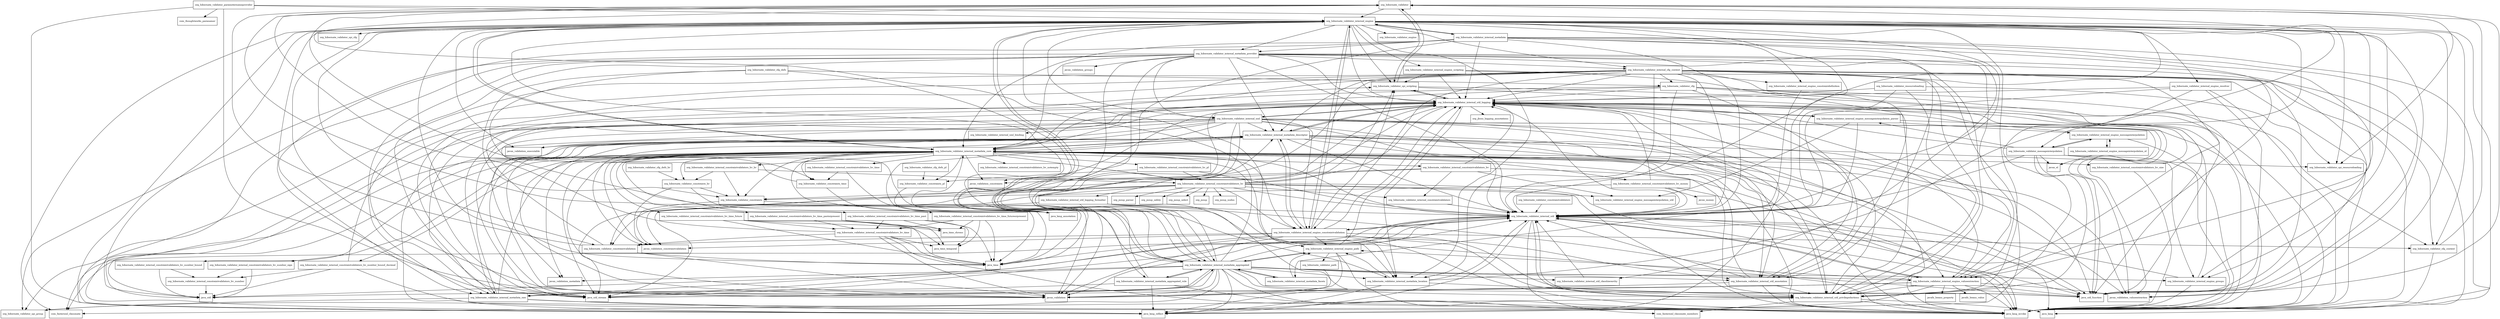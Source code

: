 digraph hibernate_validator_6_0_8_Final_package_dependencies {
  node [shape = box, fontsize=10.0];
  org_hibernate_validator -> java_time;
  org_hibernate_validator -> javax_validation;
  org_hibernate_validator -> javax_validation_valueextraction;
  org_hibernate_validator -> org_hibernate_validator_internal_engine;
  org_hibernate_validator -> org_hibernate_validator_spi_resourceloading;
  org_hibernate_validator -> org_hibernate_validator_spi_scripting;
  org_hibernate_validator_cfg -> java_lang_invoke;
  org_hibernate_validator_cfg -> java_util_function;
  org_hibernate_validator_cfg -> java_util_stream;
  org_hibernate_validator_cfg -> org_hibernate_validator_cfg_context;
  org_hibernate_validator_cfg -> org_hibernate_validator_internal_metadata_core;
  org_hibernate_validator_cfg -> org_hibernate_validator_internal_util;
  org_hibernate_validator_cfg -> org_hibernate_validator_internal_util_annotation;
  org_hibernate_validator_cfg -> org_hibernate_validator_internal_util_logging;
  org_hibernate_validator_cfg_context -> java_lang;
  org_hibernate_validator_cfg_context -> org_hibernate_validator;
  org_hibernate_validator_cfg_defs -> javax_validation_constraints;
  org_hibernate_validator_cfg_defs -> org_hibernate_validator_cfg;
  org_hibernate_validator_cfg_defs -> org_hibernate_validator_constraints;
  org_hibernate_validator_cfg_defs -> org_hibernate_validator_constraints_time;
  org_hibernate_validator_cfg_defs_br -> org_hibernate_validator_constraints_br;
  org_hibernate_validator_cfg_defs_pl -> org_hibernate_validator_constraints_pl;
  org_hibernate_validator_constraints -> java_lang_annotation;
  org_hibernate_validator_constraints -> javax_validation_constraintvalidation;
  org_hibernate_validator_constraints_br -> java_lang_annotation;
  org_hibernate_validator_constraints_br -> javax_validation_constraintvalidation;
  org_hibernate_validator_constraints_br -> org_hibernate_validator_constraints;
  org_hibernate_validator_constraints_pl -> java_lang_annotation;
  org_hibernate_validator_constraints_time -> java_lang_annotation;
  org_hibernate_validator_constraints_time -> org_hibernate_validator;
  org_hibernate_validator_constraintvalidation -> java_time;
  org_hibernate_validator_constraintvalidation -> javax_validation;
  org_hibernate_validator_constraintvalidation -> org_hibernate_validator;
  org_hibernate_validator_constraintvalidation -> org_hibernate_validator_spi_scripting;
  org_hibernate_validator_constraintvalidators -> org_hibernate_validator_internal_util;
  org_hibernate_validator_internal_cfg_context -> java_lang_invoke;
  org_hibernate_validator_internal_cfg_context -> java_lang_reflect;
  org_hibernate_validator_internal_cfg_context -> java_util_function;
  org_hibernate_validator_internal_cfg_context -> java_util_stream;
  org_hibernate_validator_internal_cfg_context -> org_hibernate_validator_cfg;
  org_hibernate_validator_internal_cfg_context -> org_hibernate_validator_cfg_context;
  org_hibernate_validator_internal_cfg_context -> org_hibernate_validator_internal_engine_constraintdefinition;
  org_hibernate_validator_internal_cfg_context -> org_hibernate_validator_internal_engine_constraintvalidation;
  org_hibernate_validator_internal_cfg_context -> org_hibernate_validator_internal_engine_valueextraction;
  org_hibernate_validator_internal_cfg_context -> org_hibernate_validator_internal_metadata_aggregated;
  org_hibernate_validator_internal_cfg_context -> org_hibernate_validator_internal_metadata_core;
  org_hibernate_validator_internal_cfg_context -> org_hibernate_validator_internal_metadata_descriptor;
  org_hibernate_validator_internal_cfg_context -> org_hibernate_validator_internal_metadata_location;
  org_hibernate_validator_internal_cfg_context -> org_hibernate_validator_internal_metadata_raw;
  org_hibernate_validator_internal_cfg_context -> org_hibernate_validator_internal_util;
  org_hibernate_validator_internal_cfg_context -> org_hibernate_validator_internal_util_annotation;
  org_hibernate_validator_internal_cfg_context -> org_hibernate_validator_internal_util_logging;
  org_hibernate_validator_internal_cfg_context -> org_hibernate_validator_internal_util_privilegedactions;
  org_hibernate_validator_internal_cfg_context -> org_hibernate_validator_spi_group;
  org_hibernate_validator_internal_constraintvalidators -> org_hibernate_validator_internal_util;
  org_hibernate_validator_internal_constraintvalidators_bv -> java_lang_invoke;
  org_hibernate_validator_internal_constraintvalidators_bv -> javax_validation_constraints;
  org_hibernate_validator_internal_constraintvalidators_bv -> org_hibernate_validator_constraintvalidation;
  org_hibernate_validator_internal_constraintvalidators_bv -> org_hibernate_validator_internal_constraintvalidators;
  org_hibernate_validator_internal_constraintvalidators_bv -> org_hibernate_validator_internal_engine_messageinterpolation_util;
  org_hibernate_validator_internal_constraintvalidators_bv -> org_hibernate_validator_internal_util_logging;
  org_hibernate_validator_internal_constraintvalidators_bv_money -> java_lang_invoke;
  org_hibernate_validator_internal_constraintvalidators_bv_money -> javax_money;
  org_hibernate_validator_internal_constraintvalidators_bv_money -> org_hibernate_validator_constraints;
  org_hibernate_validator_internal_constraintvalidators_bv_money -> org_hibernate_validator_internal_util;
  org_hibernate_validator_internal_constraintvalidators_bv_money -> org_hibernate_validator_internal_util_logging;
  org_hibernate_validator_internal_constraintvalidators_bv_number -> java_util;
  org_hibernate_validator_internal_constraintvalidators_bv_number_bound -> java_util;
  org_hibernate_validator_internal_constraintvalidators_bv_number_bound -> org_hibernate_validator_internal_constraintvalidators_bv_number;
  org_hibernate_validator_internal_constraintvalidators_bv_number_bound_decimal -> java_lang_invoke;
  org_hibernate_validator_internal_constraintvalidators_bv_number_bound_decimal -> java_util;
  org_hibernate_validator_internal_constraintvalidators_bv_number_bound_decimal -> org_hibernate_validator_internal_constraintvalidators_bv_number;
  org_hibernate_validator_internal_constraintvalidators_bv_number_bound_decimal -> org_hibernate_validator_internal_util_logging;
  org_hibernate_validator_internal_constraintvalidators_bv_number_sign -> java_util;
  org_hibernate_validator_internal_constraintvalidators_bv_number_sign -> org_hibernate_validator_internal_constraintvalidators_bv_number;
  org_hibernate_validator_internal_constraintvalidators_bv_size -> java_lang_invoke;
  org_hibernate_validator_internal_constraintvalidators_bv_size -> org_hibernate_validator_internal_util_logging;
  org_hibernate_validator_internal_constraintvalidators_bv_time -> java_lang_invoke;
  org_hibernate_validator_internal_constraintvalidators_bv_time -> java_time;
  org_hibernate_validator_internal_constraintvalidators_bv_time -> java_time_temporal;
  org_hibernate_validator_internal_constraintvalidators_bv_time -> javax_validation;
  org_hibernate_validator_internal_constraintvalidators_bv_time -> org_hibernate_validator_constraintvalidation;
  org_hibernate_validator_internal_constraintvalidators_bv_time -> org_hibernate_validator_internal_util_logging;
  org_hibernate_validator_internal_constraintvalidators_bv_time_future -> java_time;
  org_hibernate_validator_internal_constraintvalidators_bv_time_future -> java_time_chrono;
  org_hibernate_validator_internal_constraintvalidators_bv_time_future -> java_time_temporal;
  org_hibernate_validator_internal_constraintvalidators_bv_time_future -> org_hibernate_validator_internal_constraintvalidators_bv_time;
  org_hibernate_validator_internal_constraintvalidators_bv_time_futureorpresent -> java_time;
  org_hibernate_validator_internal_constraintvalidators_bv_time_futureorpresent -> java_time_chrono;
  org_hibernate_validator_internal_constraintvalidators_bv_time_futureorpresent -> java_time_temporal;
  org_hibernate_validator_internal_constraintvalidators_bv_time_futureorpresent -> org_hibernate_validator_internal_constraintvalidators_bv_time;
  org_hibernate_validator_internal_constraintvalidators_bv_time_past -> java_time;
  org_hibernate_validator_internal_constraintvalidators_bv_time_past -> java_time_chrono;
  org_hibernate_validator_internal_constraintvalidators_bv_time_past -> java_time_temporal;
  org_hibernate_validator_internal_constraintvalidators_bv_time_past -> org_hibernate_validator_internal_constraintvalidators_bv_time;
  org_hibernate_validator_internal_constraintvalidators_bv_time_pastorpresent -> java_time;
  org_hibernate_validator_internal_constraintvalidators_bv_time_pastorpresent -> java_time_chrono;
  org_hibernate_validator_internal_constraintvalidators_bv_time_pastorpresent -> java_time_temporal;
  org_hibernate_validator_internal_constraintvalidators_bv_time_pastorpresent -> org_hibernate_validator_internal_constraintvalidators_bv_time;
  org_hibernate_validator_internal_constraintvalidators_hv -> java_lang_invoke;
  org_hibernate_validator_internal_constraintvalidators_hv -> java_util_function;
  org_hibernate_validator_internal_constraintvalidators_hv -> java_util_stream;
  org_hibernate_validator_internal_constraintvalidators_hv -> javax_validation_constraintvalidation;
  org_hibernate_validator_internal_constraintvalidators_hv -> org_hibernate_validator_constraints;
  org_hibernate_validator_internal_constraintvalidators_hv -> org_hibernate_validator_constraintvalidation;
  org_hibernate_validator_internal_constraintvalidators_hv -> org_hibernate_validator_internal_constraintvalidators;
  org_hibernate_validator_internal_constraintvalidators_hv -> org_hibernate_validator_internal_engine_constraintvalidation;
  org_hibernate_validator_internal_constraintvalidators_hv -> org_hibernate_validator_internal_engine_messageinterpolation_util;
  org_hibernate_validator_internal_constraintvalidators_hv -> org_hibernate_validator_internal_util;
  org_hibernate_validator_internal_constraintvalidators_hv -> org_hibernate_validator_internal_util_logging;
  org_hibernate_validator_internal_constraintvalidators_hv -> org_hibernate_validator_spi_scripting;
  org_hibernate_validator_internal_constraintvalidators_hv -> org_jsoup;
  org_hibernate_validator_internal_constraintvalidators_hv -> org_jsoup_nodes;
  org_hibernate_validator_internal_constraintvalidators_hv -> org_jsoup_parser;
  org_hibernate_validator_internal_constraintvalidators_hv -> org_jsoup_safety;
  org_hibernate_validator_internal_constraintvalidators_hv -> org_jsoup_select;
  org_hibernate_validator_internal_constraintvalidators_hv_br -> org_hibernate_validator_constraints;
  org_hibernate_validator_internal_constraintvalidators_hv_br -> org_hibernate_validator_constraints_br;
  org_hibernate_validator_internal_constraintvalidators_hv_br -> org_hibernate_validator_internal_constraintvalidators_hv;
  org_hibernate_validator_internal_constraintvalidators_hv_pl -> org_hibernate_validator_constraints_pl;
  org_hibernate_validator_internal_constraintvalidators_hv_pl -> org_hibernate_validator_internal_constraintvalidators_hv;
  org_hibernate_validator_internal_constraintvalidators_hv_pl -> org_hibernate_validator_internal_util;
  org_hibernate_validator_internal_constraintvalidators_hv_time -> java_time;
  org_hibernate_validator_internal_constraintvalidators_hv_time -> org_hibernate_validator_constraints_time;
  org_hibernate_validator_internal_engine -> com_fasterxml_classmate;
  org_hibernate_validator_internal_engine -> java_lang_invoke;
  org_hibernate_validator_internal_engine -> java_lang_reflect;
  org_hibernate_validator_internal_engine -> java_time;
  org_hibernate_validator_internal_engine -> java_util;
  org_hibernate_validator_internal_engine -> java_util_function;
  org_hibernate_validator_internal_engine -> java_util_stream;
  org_hibernate_validator_internal_engine -> javax_validation;
  org_hibernate_validator_internal_engine -> javax_validation_executable;
  org_hibernate_validator_internal_engine -> javax_validation_valueextraction;
  org_hibernate_validator_internal_engine -> org_hibernate_validator_cfg_context;
  org_hibernate_validator_internal_engine -> org_hibernate_validator_constraintvalidation;
  org_hibernate_validator_internal_engine -> org_hibernate_validator_engine;
  org_hibernate_validator_internal_engine -> org_hibernate_validator_internal_cfg_context;
  org_hibernate_validator_internal_engine -> org_hibernate_validator_internal_engine_constraintdefinition;
  org_hibernate_validator_internal_engine -> org_hibernate_validator_internal_engine_constraintvalidation;
  org_hibernate_validator_internal_engine -> org_hibernate_validator_internal_engine_groups;
  org_hibernate_validator_internal_engine -> org_hibernate_validator_internal_engine_path;
  org_hibernate_validator_internal_engine -> org_hibernate_validator_internal_engine_resolver;
  org_hibernate_validator_internal_engine -> org_hibernate_validator_internal_engine_scripting;
  org_hibernate_validator_internal_engine -> org_hibernate_validator_internal_engine_valueextraction;
  org_hibernate_validator_internal_engine -> org_hibernate_validator_internal_metadata;
  org_hibernate_validator_internal_engine -> org_hibernate_validator_internal_metadata_aggregated;
  org_hibernate_validator_internal_engine -> org_hibernate_validator_internal_metadata_aggregated_rule;
  org_hibernate_validator_internal_engine -> org_hibernate_validator_internal_metadata_core;
  org_hibernate_validator_internal_engine -> org_hibernate_validator_internal_metadata_facets;
  org_hibernate_validator_internal_engine -> org_hibernate_validator_internal_metadata_location;
  org_hibernate_validator_internal_engine -> org_hibernate_validator_internal_metadata_provider;
  org_hibernate_validator_internal_engine -> org_hibernate_validator_internal_util;
  org_hibernate_validator_internal_engine -> org_hibernate_validator_internal_util_logging;
  org_hibernate_validator_internal_engine -> org_hibernate_validator_internal_util_privilegedactions;
  org_hibernate_validator_internal_engine -> org_hibernate_validator_internal_xml;
  org_hibernate_validator_internal_engine -> org_hibernate_validator_messageinterpolation;
  org_hibernate_validator_internal_engine -> org_hibernate_validator_spi_cfg;
  org_hibernate_validator_internal_engine -> org_hibernate_validator_spi_resourceloading;
  org_hibernate_validator_internal_engine -> org_hibernate_validator_spi_scripting;
  org_hibernate_validator_internal_engine_constraintdefinition -> org_hibernate_validator_internal_util;
  org_hibernate_validator_internal_engine_constraintvalidation -> java_lang_invoke;
  org_hibernate_validator_internal_engine_constraintvalidation -> java_time;
  org_hibernate_validator_internal_engine_constraintvalidation -> java_util_function;
  org_hibernate_validator_internal_engine_constraintvalidation -> java_util_stream;
  org_hibernate_validator_internal_engine_constraintvalidation -> javax_validation;
  org_hibernate_validator_internal_engine_constraintvalidation -> javax_validation_constraintvalidation;
  org_hibernate_validator_internal_engine_constraintvalidation -> org_hibernate_validator_cfg_context;
  org_hibernate_validator_internal_engine_constraintvalidation -> org_hibernate_validator_constraintvalidation;
  org_hibernate_validator_internal_engine_constraintvalidation -> org_hibernate_validator_internal_engine;
  org_hibernate_validator_internal_engine_constraintvalidation -> org_hibernate_validator_internal_engine_path;
  org_hibernate_validator_internal_engine_constraintvalidation -> org_hibernate_validator_internal_metadata_descriptor;
  org_hibernate_validator_internal_engine_constraintvalidation -> org_hibernate_validator_internal_util;
  org_hibernate_validator_internal_engine_constraintvalidation -> org_hibernate_validator_internal_util_annotation;
  org_hibernate_validator_internal_engine_constraintvalidation -> org_hibernate_validator_internal_util_logging;
  org_hibernate_validator_internal_engine_constraintvalidation -> org_hibernate_validator_internal_util_privilegedactions;
  org_hibernate_validator_internal_engine_constraintvalidation -> org_hibernate_validator_spi_scripting;
  org_hibernate_validator_internal_engine_groups -> java_lang_invoke;
  org_hibernate_validator_internal_engine_groups -> org_hibernate_validator_internal_util;
  org_hibernate_validator_internal_engine_groups -> org_hibernate_validator_internal_util_logging;
  org_hibernate_validator_internal_engine_messageinterpolation -> java_lang_invoke;
  org_hibernate_validator_internal_engine_messageinterpolation -> org_hibernate_validator_internal_engine_messageinterpolation_el;
  org_hibernate_validator_internal_engine_messageinterpolation -> org_hibernate_validator_internal_util_logging;
  org_hibernate_validator_internal_engine_messageinterpolation -> org_hibernate_validator_messageinterpolation;
  org_hibernate_validator_internal_engine_messageinterpolation_el -> javax_el;
  org_hibernate_validator_internal_engine_messageinterpolation_el -> org_hibernate_validator_internal_engine_messageinterpolation;
  org_hibernate_validator_internal_engine_messageinterpolation_parser -> java_lang_invoke;
  org_hibernate_validator_internal_engine_messageinterpolation_parser -> org_hibernate_validator_internal_engine_messageinterpolation;
  org_hibernate_validator_internal_engine_messageinterpolation_parser -> org_hibernate_validator_internal_engine_messageinterpolation_util;
  org_hibernate_validator_internal_engine_messageinterpolation_parser -> org_hibernate_validator_internal_util;
  org_hibernate_validator_internal_engine_messageinterpolation_parser -> org_hibernate_validator_internal_util_logging;
  org_hibernate_validator_internal_engine_path -> java_lang_invoke;
  org_hibernate_validator_internal_engine_path -> javax_validation;
  org_hibernate_validator_internal_engine_path -> org_hibernate_validator_internal_metadata_aggregated;
  org_hibernate_validator_internal_engine_path -> org_hibernate_validator_internal_util;
  org_hibernate_validator_internal_engine_path -> org_hibernate_validator_internal_util_logging;
  org_hibernate_validator_internal_engine_path -> org_hibernate_validator_path;
  org_hibernate_validator_internal_engine_resolver -> java_lang_invoke;
  org_hibernate_validator_internal_engine_resolver -> java_util_function;
  org_hibernate_validator_internal_engine_resolver -> org_hibernate_validator_internal_util;
  org_hibernate_validator_internal_engine_resolver -> org_hibernate_validator_internal_util_logging;
  org_hibernate_validator_internal_engine_resolver -> org_hibernate_validator_internal_util_privilegedactions;
  org_hibernate_validator_internal_engine_scripting -> java_lang_invoke;
  org_hibernate_validator_internal_engine_scripting -> org_hibernate_validator_internal_util_logging;
  org_hibernate_validator_internal_engine_scripting -> org_hibernate_validator_internal_util_privilegedactions;
  org_hibernate_validator_internal_engine_scripting -> org_hibernate_validator_spi_scripting;
  org_hibernate_validator_internal_engine_valueextraction -> java_lang_invoke;
  org_hibernate_validator_internal_engine_valueextraction -> java_lang_reflect;
  org_hibernate_validator_internal_engine_valueextraction -> java_util;
  org_hibernate_validator_internal_engine_valueextraction -> java_util_function;
  org_hibernate_validator_internal_engine_valueextraction -> java_util_stream;
  org_hibernate_validator_internal_engine_valueextraction -> javafx_beans_property;
  org_hibernate_validator_internal_engine_valueextraction -> javafx_beans_value;
  org_hibernate_validator_internal_engine_valueextraction -> javax_validation_valueextraction;
  org_hibernate_validator_internal_engine_valueextraction -> org_hibernate_validator_internal_engine_path;
  org_hibernate_validator_internal_engine_valueextraction -> org_hibernate_validator_internal_util;
  org_hibernate_validator_internal_engine_valueextraction -> org_hibernate_validator_internal_util_logging;
  org_hibernate_validator_internal_engine_valueextraction -> org_hibernate_validator_internal_util_privilegedactions;
  org_hibernate_validator_internal_metadata -> java_lang_invoke;
  org_hibernate_validator_internal_metadata -> java_util_function;
  org_hibernate_validator_internal_metadata -> org_hibernate_validator_internal_engine;
  org_hibernate_validator_internal_metadata -> org_hibernate_validator_internal_engine_groups;
  org_hibernate_validator_internal_metadata -> org_hibernate_validator_internal_engine_valueextraction;
  org_hibernate_validator_internal_metadata -> org_hibernate_validator_internal_metadata_aggregated;
  org_hibernate_validator_internal_metadata -> org_hibernate_validator_internal_metadata_core;
  org_hibernate_validator_internal_metadata -> org_hibernate_validator_internal_metadata_provider;
  org_hibernate_validator_internal_metadata -> org_hibernate_validator_internal_metadata_raw;
  org_hibernate_validator_internal_metadata -> org_hibernate_validator_internal_util;
  org_hibernate_validator_internal_metadata -> org_hibernate_validator_internal_util_classhierarchy;
  org_hibernate_validator_internal_metadata -> org_hibernate_validator_internal_util_logging;
  org_hibernate_validator_internal_metadata_aggregated -> java_lang_invoke;
  org_hibernate_validator_internal_metadata_aggregated -> java_lang_reflect;
  org_hibernate_validator_internal_metadata_aggregated -> java_util;
  org_hibernate_validator_internal_metadata_aggregated -> java_util_function;
  org_hibernate_validator_internal_metadata_aggregated -> java_util_stream;
  org_hibernate_validator_internal_metadata_aggregated -> javax_validation;
  org_hibernate_validator_internal_metadata_aggregated -> javax_validation_metadata;
  org_hibernate_validator_internal_metadata_aggregated -> org_hibernate_validator;
  org_hibernate_validator_internal_metadata_aggregated -> org_hibernate_validator_internal_engine;
  org_hibernate_validator_internal_metadata_aggregated -> org_hibernate_validator_internal_engine_groups;
  org_hibernate_validator_internal_metadata_aggregated -> org_hibernate_validator_internal_engine_path;
  org_hibernate_validator_internal_metadata_aggregated -> org_hibernate_validator_internal_engine_valueextraction;
  org_hibernate_validator_internal_metadata_aggregated -> org_hibernate_validator_internal_metadata_aggregated_rule;
  org_hibernate_validator_internal_metadata_aggregated -> org_hibernate_validator_internal_metadata_core;
  org_hibernate_validator_internal_metadata_aggregated -> org_hibernate_validator_internal_metadata_descriptor;
  org_hibernate_validator_internal_metadata_aggregated -> org_hibernate_validator_internal_metadata_facets;
  org_hibernate_validator_internal_metadata_aggregated -> org_hibernate_validator_internal_metadata_location;
  org_hibernate_validator_internal_metadata_aggregated -> org_hibernate_validator_internal_metadata_raw;
  org_hibernate_validator_internal_metadata_aggregated -> org_hibernate_validator_internal_util;
  org_hibernate_validator_internal_metadata_aggregated -> org_hibernate_validator_internal_util_annotation;
  org_hibernate_validator_internal_metadata_aggregated -> org_hibernate_validator_internal_util_classhierarchy;
  org_hibernate_validator_internal_metadata_aggregated -> org_hibernate_validator_internal_util_logging;
  org_hibernate_validator_internal_metadata_aggregated -> org_hibernate_validator_internal_util_privilegedactions;
  org_hibernate_validator_internal_metadata_aggregated -> org_hibernate_validator_spi_group;
  org_hibernate_validator_internal_metadata_aggregated_rule -> java_lang_invoke;
  org_hibernate_validator_internal_metadata_aggregated_rule -> java_lang_reflect;
  org_hibernate_validator_internal_metadata_aggregated_rule -> org_hibernate_validator_internal_metadata_aggregated;
  org_hibernate_validator_internal_metadata_aggregated_rule -> org_hibernate_validator_internal_metadata_raw;
  org_hibernate_validator_internal_metadata_aggregated_rule -> org_hibernate_validator_internal_util_logging;
  org_hibernate_validator_internal_metadata_core -> com_fasterxml_classmate;
  org_hibernate_validator_internal_metadata_core -> java_lang_invoke;
  org_hibernate_validator_internal_metadata_core -> java_util;
  org_hibernate_validator_internal_metadata_core -> java_util_function;
  org_hibernate_validator_internal_metadata_core -> java_util_stream;
  org_hibernate_validator_internal_metadata_core -> javax_validation;
  org_hibernate_validator_internal_metadata_core -> javax_validation_constraints;
  org_hibernate_validator_internal_metadata_core -> javax_validation_constraintvalidation;
  org_hibernate_validator_internal_metadata_core -> javax_validation_metadata;
  org_hibernate_validator_internal_metadata_core -> javax_validation_valueextraction;
  org_hibernate_validator_internal_metadata_core -> org_hibernate_validator_constraints;
  org_hibernate_validator_internal_metadata_core -> org_hibernate_validator_constraints_br;
  org_hibernate_validator_internal_metadata_core -> org_hibernate_validator_constraints_pl;
  org_hibernate_validator_internal_metadata_core -> org_hibernate_validator_constraints_time;
  org_hibernate_validator_internal_metadata_core -> org_hibernate_validator_internal_constraintvalidators_bv;
  org_hibernate_validator_internal_metadata_core -> org_hibernate_validator_internal_constraintvalidators_bv_money;
  org_hibernate_validator_internal_metadata_core -> org_hibernate_validator_internal_constraintvalidators_bv_notempty;
  org_hibernate_validator_internal_metadata_core -> org_hibernate_validator_internal_constraintvalidators_bv_number_bound;
  org_hibernate_validator_internal_metadata_core -> org_hibernate_validator_internal_constraintvalidators_bv_number_bound_decimal;
  org_hibernate_validator_internal_metadata_core -> org_hibernate_validator_internal_constraintvalidators_bv_number_sign;
  org_hibernate_validator_internal_metadata_core -> org_hibernate_validator_internal_constraintvalidators_bv_size;
  org_hibernate_validator_internal_metadata_core -> org_hibernate_validator_internal_constraintvalidators_bv_time_future;
  org_hibernate_validator_internal_metadata_core -> org_hibernate_validator_internal_constraintvalidators_bv_time_futureorpresent;
  org_hibernate_validator_internal_metadata_core -> org_hibernate_validator_internal_constraintvalidators_bv_time_past;
  org_hibernate_validator_internal_metadata_core -> org_hibernate_validator_internal_constraintvalidators_bv_time_pastorpresent;
  org_hibernate_validator_internal_metadata_core -> org_hibernate_validator_internal_constraintvalidators_hv;
  org_hibernate_validator_internal_metadata_core -> org_hibernate_validator_internal_constraintvalidators_hv_br;
  org_hibernate_validator_internal_metadata_core -> org_hibernate_validator_internal_constraintvalidators_hv_pl;
  org_hibernate_validator_internal_metadata_core -> org_hibernate_validator_internal_constraintvalidators_hv_time;
  org_hibernate_validator_internal_metadata_core -> org_hibernate_validator_internal_engine;
  org_hibernate_validator_internal_metadata_core -> org_hibernate_validator_internal_engine_constraintvalidation;
  org_hibernate_validator_internal_metadata_core -> org_hibernate_validator_internal_engine_valueextraction;
  org_hibernate_validator_internal_metadata_core -> org_hibernate_validator_internal_metadata_descriptor;
  org_hibernate_validator_internal_metadata_core -> org_hibernate_validator_internal_metadata_location;
  org_hibernate_validator_internal_metadata_core -> org_hibernate_validator_internal_util;
  org_hibernate_validator_internal_metadata_core -> org_hibernate_validator_internal_util_logging;
  org_hibernate_validator_internal_metadata_core -> org_hibernate_validator_internal_util_privilegedactions;
  org_hibernate_validator_internal_metadata_descriptor -> java_lang_annotation;
  org_hibernate_validator_internal_metadata_descriptor -> java_lang_invoke;
  org_hibernate_validator_internal_metadata_descriptor -> java_lang_reflect;
  org_hibernate_validator_internal_metadata_descriptor -> java_util_function;
  org_hibernate_validator_internal_metadata_descriptor -> java_util_stream;
  org_hibernate_validator_internal_metadata_descriptor -> javax_validation;
  org_hibernate_validator_internal_metadata_descriptor -> javax_validation_constraintvalidation;
  org_hibernate_validator_internal_metadata_descriptor -> javax_validation_metadata;
  org_hibernate_validator_internal_metadata_descriptor -> javax_validation_valueextraction;
  org_hibernate_validator_internal_metadata_descriptor -> org_hibernate_validator_internal_engine_constraintvalidation;
  org_hibernate_validator_internal_metadata_descriptor -> org_hibernate_validator_internal_engine_groups;
  org_hibernate_validator_internal_metadata_descriptor -> org_hibernate_validator_internal_metadata_core;
  org_hibernate_validator_internal_metadata_descriptor -> org_hibernate_validator_internal_util;
  org_hibernate_validator_internal_metadata_descriptor -> org_hibernate_validator_internal_util_annotation;
  org_hibernate_validator_internal_metadata_descriptor -> org_hibernate_validator_internal_util_logging;
  org_hibernate_validator_internal_metadata_descriptor -> org_hibernate_validator_internal_util_privilegedactions;
  org_hibernate_validator_internal_metadata_facets -> org_hibernate_validator_internal_engine_path;
  org_hibernate_validator_internal_metadata_facets -> org_hibernate_validator_internal_metadata_aggregated;
  org_hibernate_validator_internal_metadata_location -> java_lang_reflect;
  org_hibernate_validator_internal_metadata_location -> org_hibernate_validator;
  org_hibernate_validator_internal_metadata_location -> org_hibernate_validator_internal_engine_path;
  org_hibernate_validator_internal_metadata_location -> org_hibernate_validator_internal_util;
  org_hibernate_validator_internal_metadata_location -> org_hibernate_validator_internal_util_privilegedactions;
  org_hibernate_validator_internal_metadata_provider -> java_lang_invoke;
  org_hibernate_validator_internal_metadata_provider -> java_lang_reflect;
  org_hibernate_validator_internal_metadata_provider -> java_util_function;
  org_hibernate_validator_internal_metadata_provider -> java_util_stream;
  org_hibernate_validator_internal_metadata_provider -> javax_validation_groups;
  org_hibernate_validator_internal_metadata_provider -> org_hibernate_validator_internal_cfg_context;
  org_hibernate_validator_internal_metadata_provider -> org_hibernate_validator_internal_engine_valueextraction;
  org_hibernate_validator_internal_metadata_provider -> org_hibernate_validator_internal_metadata_aggregated;
  org_hibernate_validator_internal_metadata_provider -> org_hibernate_validator_internal_metadata_core;
  org_hibernate_validator_internal_metadata_provider -> org_hibernate_validator_internal_metadata_descriptor;
  org_hibernate_validator_internal_metadata_provider -> org_hibernate_validator_internal_metadata_location;
  org_hibernate_validator_internal_metadata_provider -> org_hibernate_validator_internal_metadata_raw;
  org_hibernate_validator_internal_metadata_provider -> org_hibernate_validator_internal_util;
  org_hibernate_validator_internal_metadata_provider -> org_hibernate_validator_internal_util_annotation;
  org_hibernate_validator_internal_metadata_provider -> org_hibernate_validator_internal_util_logging;
  org_hibernate_validator_internal_metadata_provider -> org_hibernate_validator_internal_util_privilegedactions;
  org_hibernate_validator_internal_metadata_provider -> org_hibernate_validator_internal_xml;
  org_hibernate_validator_internal_metadata_provider -> org_hibernate_validator_spi_group;
  org_hibernate_validator_internal_metadata_raw -> java_lang_invoke;
  org_hibernate_validator_internal_metadata_raw -> java_lang_reflect;
  org_hibernate_validator_internal_metadata_raw -> org_hibernate_validator_internal_metadata_aggregated;
  org_hibernate_validator_internal_metadata_raw -> org_hibernate_validator_internal_metadata_core;
  org_hibernate_validator_internal_metadata_raw -> org_hibernate_validator_internal_metadata_descriptor;
  org_hibernate_validator_internal_metadata_raw -> org_hibernate_validator_internal_util;
  org_hibernate_validator_internal_metadata_raw -> org_hibernate_validator_internal_util_logging;
  org_hibernate_validator_internal_metadata_raw -> org_hibernate_validator_spi_group;
  org_hibernate_validator_internal_util -> com_fasterxml_classmate;
  org_hibernate_validator_internal_util -> com_fasterxml_classmate_members;
  org_hibernate_validator_internal_util -> java_lang;
  org_hibernate_validator_internal_util -> java_lang_invoke;
  org_hibernate_validator_internal_util -> java_lang_reflect;
  org_hibernate_validator_internal_util -> java_util_function;
  org_hibernate_validator_internal_util -> java_util_stream;
  org_hibernate_validator_internal_util -> javax_validation;
  org_hibernate_validator_internal_util -> org_hibernate_validator_internal_engine_constraintvalidation;
  org_hibernate_validator_internal_util -> org_hibernate_validator_internal_engine_valueextraction;
  org_hibernate_validator_internal_util -> org_hibernate_validator_internal_util_logging;
  org_hibernate_validator_internal_util -> org_hibernate_validator_internal_util_privilegedactions;
  org_hibernate_validator_internal_util_annotation -> java_lang_invoke;
  org_hibernate_validator_internal_util_annotation -> javax_validation;
  org_hibernate_validator_internal_util_annotation -> org_hibernate_validator_internal_metadata_core;
  org_hibernate_validator_internal_util_annotation -> org_hibernate_validator_internal_util;
  org_hibernate_validator_internal_util_annotation -> org_hibernate_validator_internal_util_logging;
  org_hibernate_validator_internal_util_annotation -> org_hibernate_validator_internal_util_privilegedactions;
  org_hibernate_validator_internal_util_classhierarchy -> org_hibernate_validator_internal_util;
  org_hibernate_validator_internal_util_logging -> java_lang_invoke;
  org_hibernate_validator_internal_util_logging -> java_lang_reflect;
  org_hibernate_validator_internal_util_logging -> java_time;
  org_hibernate_validator_internal_util_logging -> javax_validation;
  org_hibernate_validator_internal_util_logging -> javax_validation_valueextraction;
  org_hibernate_validator_internal_util_logging -> org_hibernate_validator_internal_engine_messageinterpolation_parser;
  org_hibernate_validator_internal_util_logging -> org_hibernate_validator_internal_metadata_descriptor;
  org_hibernate_validator_internal_util_logging -> org_hibernate_validator_internal_metadata_location;
  org_hibernate_validator_internal_util_logging -> org_hibernate_validator_internal_util_logging_formatter;
  org_hibernate_validator_internal_util_logging -> org_hibernate_validator_internal_xml;
  org_hibernate_validator_internal_util_logging -> org_hibernate_validator_spi_scripting;
  org_hibernate_validator_internal_util_logging -> org_jboss_logging_annotations;
  org_hibernate_validator_internal_util_logging_formatter -> java_lang_invoke;
  org_hibernate_validator_internal_util_logging_formatter -> java_lang_reflect;
  org_hibernate_validator_internal_util_logging_formatter -> java_time;
  org_hibernate_validator_internal_util_logging_formatter -> java_util_function;
  org_hibernate_validator_internal_util_logging_formatter -> java_util_stream;
  org_hibernate_validator_internal_util_logging_formatter -> org_hibernate_validator_internal_util;
  org_hibernate_validator_internal_util_privilegedactions -> com_fasterxml_classmate;
  org_hibernate_validator_internal_util_privilegedactions -> com_fasterxml_classmate_members;
  org_hibernate_validator_internal_util_privilegedactions -> java_lang;
  org_hibernate_validator_internal_util_privilegedactions -> java_lang_invoke;
  org_hibernate_validator_internal_util_privilegedactions -> org_hibernate_validator_internal_util;
  org_hibernate_validator_internal_util_privilegedactions -> org_hibernate_validator_internal_util_logging;
  org_hibernate_validator_internal_xml -> java_lang_invoke;
  org_hibernate_validator_internal_xml -> java_lang_reflect;
  org_hibernate_validator_internal_xml -> java_util;
  org_hibernate_validator_internal_xml -> java_util_function;
  org_hibernate_validator_internal_xml -> java_util_stream;
  org_hibernate_validator_internal_xml -> javax_validation;
  org_hibernate_validator_internal_xml -> javax_validation_executable;
  org_hibernate_validator_internal_xml -> javax_validation_valueextraction;
  org_hibernate_validator_internal_xml -> org_hibernate_validator_internal_engine_constraintvalidation;
  org_hibernate_validator_internal_xml -> org_hibernate_validator_internal_engine_valueextraction;
  org_hibernate_validator_internal_xml -> org_hibernate_validator_internal_metadata_aggregated;
  org_hibernate_validator_internal_xml -> org_hibernate_validator_internal_metadata_core;
  org_hibernate_validator_internal_xml -> org_hibernate_validator_internal_metadata_descriptor;
  org_hibernate_validator_internal_xml -> org_hibernate_validator_internal_metadata_location;
  org_hibernate_validator_internal_xml -> org_hibernate_validator_internal_metadata_raw;
  org_hibernate_validator_internal_xml -> org_hibernate_validator_internal_util;
  org_hibernate_validator_internal_xml -> org_hibernate_validator_internal_util_annotation;
  org_hibernate_validator_internal_xml -> org_hibernate_validator_internal_util_logging;
  org_hibernate_validator_internal_xml -> org_hibernate_validator_internal_util_privilegedactions;
  org_hibernate_validator_internal_xml -> org_hibernate_validator_internal_xml_binding;
  org_hibernate_validator_internal_xml_binding -> javax_validation_executable;
  org_hibernate_validator_messageinterpolation -> java_lang_invoke;
  org_hibernate_validator_messageinterpolation -> java_util_function;
  org_hibernate_validator_messageinterpolation -> javax_el;
  org_hibernate_validator_messageinterpolation -> org_hibernate_validator_internal_engine_messageinterpolation;
  org_hibernate_validator_messageinterpolation -> org_hibernate_validator_internal_engine_messageinterpolation_parser;
  org_hibernate_validator_messageinterpolation -> org_hibernate_validator_internal_util;
  org_hibernate_validator_messageinterpolation -> org_hibernate_validator_internal_util_logging;
  org_hibernate_validator_messageinterpolation -> org_hibernate_validator_internal_util_privilegedactions;
  org_hibernate_validator_messageinterpolation -> org_hibernate_validator_spi_resourceloading;
  org_hibernate_validator_parameternameprovider -> com_thoughtworks_paranamer;
  org_hibernate_validator_parameternameprovider -> java_lang_reflect;
  org_hibernate_validator_parameternameprovider -> javax_validation;
  org_hibernate_validator_parameternameprovider -> org_hibernate_validator_internal_engine;
  org_hibernate_validator_parameternameprovider -> org_hibernate_validator_internal_util;
  org_hibernate_validator_path -> javax_validation;
  org_hibernate_validator_resourceloading -> org_hibernate_validator_internal_util;
  org_hibernate_validator_resourceloading -> org_hibernate_validator_internal_util_logging;
  org_hibernate_validator_resourceloading -> org_hibernate_validator_internal_util_privilegedactions;
  org_hibernate_validator_resourceloading -> org_hibernate_validator_spi_resourceloading;
  org_hibernate_validator_spi_scripting -> java_lang_invoke;
  org_hibernate_validator_spi_scripting -> java_util_function;
  org_hibernate_validator_spi_scripting -> org_hibernate_validator;
  org_hibernate_validator_spi_scripting -> org_hibernate_validator_internal_util_logging;
}

